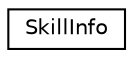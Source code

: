 digraph "Graphical Class Hierarchy"
{
 // LATEX_PDF_SIZE
  edge [fontname="Helvetica",fontsize="10",labelfontname="Helvetica",labelfontsize="10"];
  node [fontname="Helvetica",fontsize="10",shape=record];
  rankdir="LR";
  Node0 [label="SkillInfo",height=0.2,width=0.4,color="black", fillcolor="white", style="filled",URL="$structSkillInfo.html",tooltip="Each player has a set of skills. This struct contains the name of the skill and the current xp in the..."];
}

